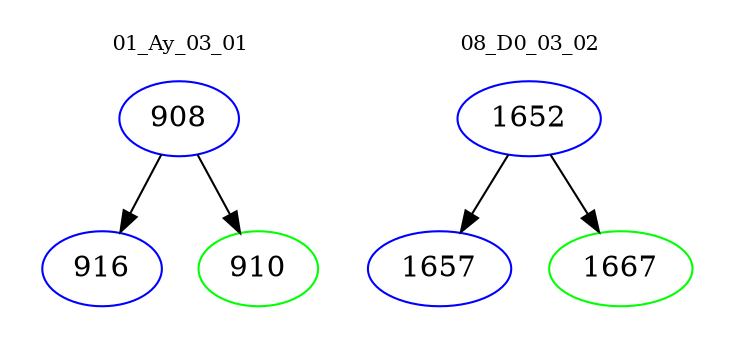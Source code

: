 digraph{
subgraph cluster_0 {
color = white
label = "01_Ay_03_01";
fontsize=10;
T0_908 [label="908", color="blue"]
T0_908 -> T0_916 [color="black"]
T0_916 [label="916", color="blue"]
T0_908 -> T0_910 [color="black"]
T0_910 [label="910", color="green"]
}
subgraph cluster_1 {
color = white
label = "08_D0_03_02";
fontsize=10;
T1_1652 [label="1652", color="blue"]
T1_1652 -> T1_1657 [color="black"]
T1_1657 [label="1657", color="blue"]
T1_1652 -> T1_1667 [color="black"]
T1_1667 [label="1667", color="green"]
}
}
